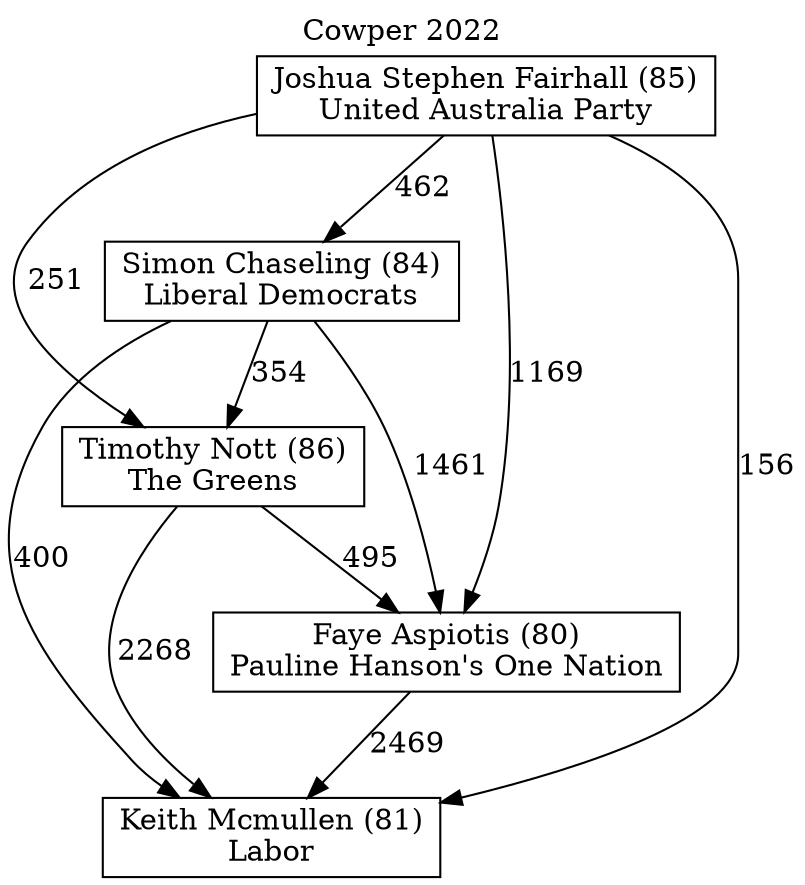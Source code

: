 // House preference flow
digraph "Keith Mcmullen (81)_Cowper_2022" {
	graph [label="Cowper 2022" labelloc=t mclimit=10]
	node [shape=box]
	"Simon Chaseling (84)" [label="Simon Chaseling (84)
Liberal Democrats"]
	"Faye Aspiotis (80)" [label="Faye Aspiotis (80)
Pauline Hanson's One Nation"]
	"Joshua Stephen Fairhall (85)" [label="Joshua Stephen Fairhall (85)
United Australia Party"]
	"Keith Mcmullen (81)" [label="Keith Mcmullen (81)
Labor"]
	"Timothy Nott (86)" [label="Timothy Nott (86)
The Greens"]
	"Joshua Stephen Fairhall (85)" -> "Timothy Nott (86)" [label=251]
	"Faye Aspiotis (80)" -> "Keith Mcmullen (81)" [label=2469]
	"Joshua Stephen Fairhall (85)" -> "Faye Aspiotis (80)" [label=1169]
	"Joshua Stephen Fairhall (85)" -> "Simon Chaseling (84)" [label=462]
	"Simon Chaseling (84)" -> "Keith Mcmullen (81)" [label=400]
	"Joshua Stephen Fairhall (85)" -> "Keith Mcmullen (81)" [label=156]
	"Timothy Nott (86)" -> "Faye Aspiotis (80)" [label=495]
	"Timothy Nott (86)" -> "Keith Mcmullen (81)" [label=2268]
	"Simon Chaseling (84)" -> "Timothy Nott (86)" [label=354]
	"Simon Chaseling (84)" -> "Faye Aspiotis (80)" [label=1461]
}
